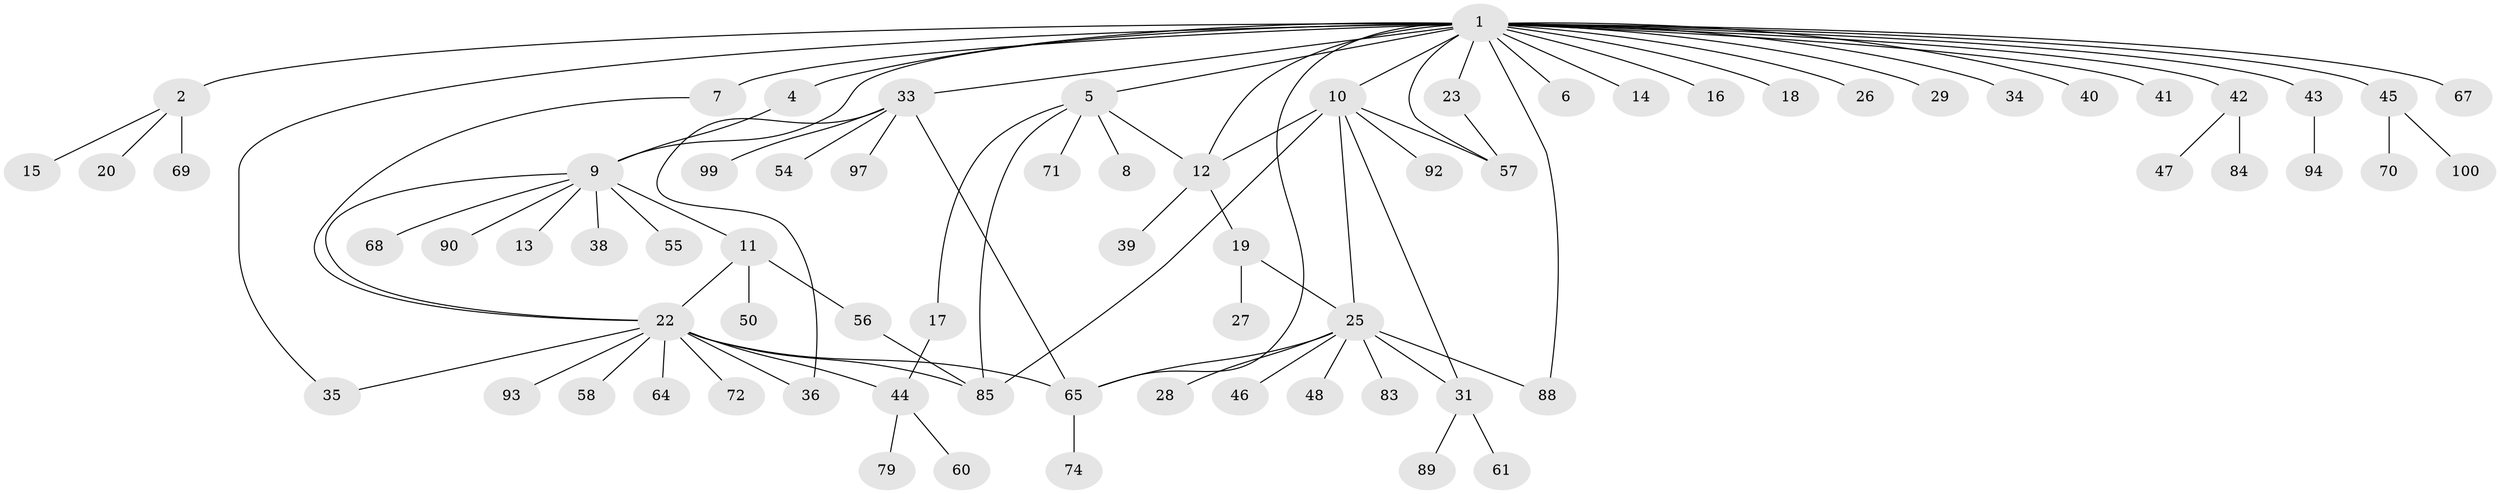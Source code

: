 // original degree distribution, {14: 0.01, 6: 0.03, 21: 0.01, 2: 0.22, 5: 0.02, 1: 0.53, 4: 0.08, 11: 0.01, 7: 0.01, 3: 0.06, 12: 0.01, 10: 0.01}
// Generated by graph-tools (version 1.1) at 2025/11/02/21/25 10:11:09]
// undirected, 72 vertices, 90 edges
graph export_dot {
graph [start="1"]
  node [color=gray90,style=filled];
  1 [super="+3"];
  2 [super="+37"];
  4;
  5 [super="+49"];
  6;
  7 [super="+63"];
  8;
  9 [super="+76"];
  10 [super="+73"];
  11;
  12 [super="+86"];
  13;
  14 [super="+87"];
  15 [super="+66"];
  16;
  17 [super="+21"];
  18;
  19;
  20 [super="+81"];
  22 [super="+24"];
  23;
  25 [super="+30"];
  26 [super="+77"];
  27;
  28 [super="+98"];
  29;
  31 [super="+32"];
  33 [super="+51"];
  34;
  35 [super="+59"];
  36 [super="+78"];
  38;
  39;
  40;
  41;
  42 [super="+82"];
  43 [super="+91"];
  44 [super="+52"];
  45 [super="+53"];
  46 [super="+80"];
  47;
  48;
  50;
  54;
  55;
  56;
  57 [super="+62"];
  58;
  60;
  61;
  64;
  65 [super="+75"];
  67;
  68;
  69;
  70;
  71;
  72;
  74;
  79;
  83;
  84;
  85 [super="+96"];
  88;
  89;
  90;
  92;
  93 [super="+95"];
  94;
  97;
  99;
  100;
  1 -- 2 [weight=2];
  1 -- 4;
  1 -- 5;
  1 -- 6;
  1 -- 7 [weight=2];
  1 -- 9;
  1 -- 26;
  1 -- 41;
  1 -- 43 [weight=2];
  1 -- 45;
  1 -- 88;
  1 -- 65;
  1 -- 67;
  1 -- 10;
  1 -- 12;
  1 -- 14;
  1 -- 16;
  1 -- 18;
  1 -- 23;
  1 -- 29;
  1 -- 33 [weight=2];
  1 -- 34;
  1 -- 35;
  1 -- 40;
  1 -- 42;
  1 -- 57;
  2 -- 15;
  2 -- 20;
  2 -- 69;
  4 -- 9;
  5 -- 8;
  5 -- 17;
  5 -- 71;
  5 -- 85;
  5 -- 12;
  7 -- 22;
  9 -- 11;
  9 -- 13;
  9 -- 38;
  9 -- 55;
  9 -- 68;
  9 -- 90;
  9 -- 22;
  10 -- 25;
  10 -- 57;
  10 -- 92;
  10 -- 85;
  10 -- 12;
  10 -- 31;
  11 -- 22;
  11 -- 50;
  11 -- 56;
  12 -- 19;
  12 -- 39;
  17 -- 44;
  19 -- 25;
  19 -- 27;
  22 -- 64;
  22 -- 65;
  22 -- 35;
  22 -- 36;
  22 -- 72;
  22 -- 44;
  22 -- 85;
  22 -- 58;
  22 -- 93;
  23 -- 57;
  25 -- 28;
  25 -- 31;
  25 -- 46;
  25 -- 48;
  25 -- 65;
  25 -- 83;
  25 -- 88;
  31 -- 61;
  31 -- 89;
  33 -- 54;
  33 -- 99;
  33 -- 65;
  33 -- 97;
  33 -- 36;
  42 -- 47;
  42 -- 84;
  43 -- 94;
  44 -- 60;
  44 -- 79;
  45 -- 70;
  45 -- 100;
  56 -- 85;
  65 -- 74;
}
